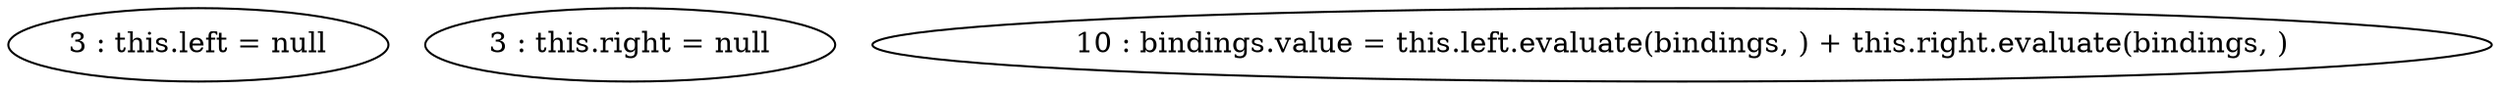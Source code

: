 digraph G {
"3 : this.left = null"
"3 : this.right = null"
"10 : bindings.value = this.left.evaluate(bindings, ) + this.right.evaluate(bindings, )"
}